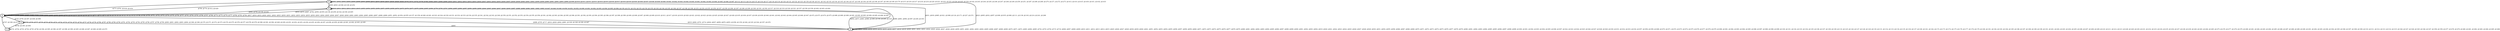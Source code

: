digraph G {
        node [style=rounded, penwidth=3, fontsize=20, shape=oval];
        "0f" -> "0f" [label="@601, @602, @603, @604, @605, @606, @607, @608, @624, @625, @626, @627, @628, @629, @630, @770, @771, @772, @779, @780, @906, @907, @908, @909, @910, @911, @912, @913, @914, @915, @916, @917, @933, @934, @935, @936, @937, @938, @939, @940, @941, @942, @958, @959, @960, @961, @962, @963, @964, @1009, @1010, @1011, @1012, @1013, @1014, @1015, @1016, @1017, @1018, @1019, @1020, @1036, @1037, @1038, @1039, @1040, @1041, @1042, @1043, @1044, @1045, @1061, @1062, @1063, @1064, @1065, @1066, @1067, @1112, @1113, @1114, @1115, @1116, @1117, @1118, @1119, @1120, @1121, @1122, @1123, @1139, @1140, @1141, @1142, @1143, @1144, @1145, @1146, @1147, @1148, @1164, @1165, @1166, @1167, @1168, @1169, @1170, @1215, @1216, @1217, @1218, @1219, @1220, @1221, @1222, @1223, @1224, @1225, @1226, @1242, @1243, @1244, @1245, @1246, @1247, @1248, @1249, @1250, @1251, @1267, @1268, @1269, @1270, @1271, @1272, @1273, @1413, @1414, @1415, @1430, @1431, @1432, @1433", color=black,arrowsize=1,style=bold,penwidth=3,fontsize=20];
"0f" -> "0e" [label="@609, @943, @1046, @1149, @1252", color=black,arrowsize=1,style=bold,penwidth=3,fontsize=20];
"0e" -> "0e" [label="@610, @611, @612, @613, @614, @615, @653, @654, @655, @656, @657, @658, @659, @674, @675, @676, @677, @678, @694, @695, @696, @759, @760, @761, @884, @885, @886, @887, @888, @889, @890, @944, @945, @946, @947, @948, @949, @987, @988, @989, @990, @991, @992, @993, @1047, @1048, @1049, @1050, @1051, @1052, @1090, @1091, @1092, @1093, @1094, @1095, @1096, @1150, @1151, @1152, @1153, @1154, @1155, @1193, @1194, @1195, @1196, @1197, @1198, @1199, @1253, @1254, @1255, @1256, @1257, @1258, @1296, @1297, @1298, @1299, @1300, @1301, @1302, @1317, @1318, @1319, @1320, @1321, @1337, @1338, @1339, @1402, @1403, @1404", color=black,arrowsize=1,style=bold,penwidth=3,fontsize=20];
"0e" -> "00" [label="@616, @679, @697, @762, @950, @1053, @1156, @1259, @1322, @1340, @1405", color=black,arrowsize=1,style=bold,penwidth=3,fontsize=20];
"00" -> "00" [label="@617, @618, @680, @681, @687, @688, @689, @690, @691, @692, @698, @699, @700, @706, @707, @708, @709, @710, @711, @712, @713, @718, @719, @720, @721, @722, @723, @748, @749, @750, @751, @752, @753, @754, @755, @756, @757, @763, @764, @765, @766, @767, @768, @774, @775, @776, @777, @782, @783, @784, @817, @818, @819, @820, @821, @822, @823, @830, @831, @832, @833, @834, @835, @836, @843, @844, @845, @846, @847, @848, @849, @862, @863, @864, @865, @866, @867, @868, @869, @951, @952, @1054, @1055, @1157, @1158, @1260, @1261, @1323, @1324, @1330, @1331, @1332, @1333, @1334, @1335, @1341, @1342, @1343, @1349, @1350, @1351, @1352, @1353, @1354, @1355, @1356, @1361, @1362, @1363, @1364, @1365, @1366, @1391, @1392, @1393, @1394, @1395, @1396, @1397, @1398, @1399, @1400, @1406, @1407, @1408, @1409, @1410, @1411, @1417, @1418, @1419, @1420, @1421, @1422, @1423, @1424, @1425, @1426, @1427, @1428, @1435, @1436, @1437, @1438, @1439, @1440, @1441, @1442, @1443, @1444, @1445, @1446, @1447, @1472, @1473, @1474, @1475, @1488, @1489, @1490, @1491, @1492, @1493, @1494, @1495, @1496, @1497", color=black,arrowsize=1,style=bold,penwidth=3,fontsize=20];
"00" -> "08" [label="@619, @682, @701, @714, @824, @837, @850, @870, @953, @1056, @1159, @1262, @1325, @1344, @1357, @1476", color=black,arrowsize=1,style=bold,penwidth=3,fontsize=20];
"08" -> "08" [label="@620, @621, @622, @632, @633, @634, @635, @636, @637, @638, @639, @640, @641, @642, @643, @644, @645, @646, @647, @648, @649, @650, @651, @661, @662, @663, @664, @665, @666, @667, @668, @669, @670, @671, @672, @683, @684, @685, @702, @703, @704, @715, @716, @806, @807, @808, @809, @810, @811, @812, @813, @814, @815, @825, @826, @827, @828, @838, @839, @840, @841, @851, @852, @853, @854, @855, @856, @857, @858, @859, @860, @871, @872, @873, @874, @875, @876, @877, @878, @879, @880, @881, @882, @892, @893, @894, @895, @896, @897, @898, @899, @900, @901, @902, @903, @904, @919, @920, @921, @922, @923, @924, @925, @926, @927, @928, @929, @930, @931, @954, @955, @956, @966, @967, @968, @969, @970, @971, @972, @973, @974, @975, @976, @977, @978, @979, @980, @981, @982, @983, @984, @985, @995, @996, @997, @998, @999, @1000, @1001, @1002, @1003, @1004, @1005, @1006, @1007, @1022, @1023, @1024, @1025, @1026, @1027, @1028, @1029, @1030, @1031, @1032, @1033, @1034, @1057, @1058, @1059, @1069, @1070, @1071, @1072, @1073, @1074, @1075, @1076, @1077, @1078, @1079, @1080, @1081, @1082, @1083, @1084, @1085, @1086, @1087, @1088, @1098, @1099, @1100, @1101, @1102, @1103, @1104, @1105, @1106, @1107, @1108, @1109, @1110, @1125, @1126, @1127, @1128, @1129, @1130, @1131, @1132, @1133, @1134, @1135, @1136, @1137, @1160, @1161, @1162, @1172, @1173, @1174, @1175, @1176, @1177, @1178, @1179, @1180, @1181, @1182, @1183, @1184, @1185, @1186, @1187, @1188, @1189, @1190, @1191, @1201, @1202, @1203, @1204, @1205, @1206, @1207, @1208, @1209, @1210, @1211, @1212, @1213, @1228, @1229, @1230, @1231, @1232, @1233, @1234, @1235, @1236, @1237, @1238, @1239, @1240, @1263, @1264, @1265, @1275, @1276, @1277, @1278, @1279, @1280, @1281, @1282, @1283, @1284, @1285, @1286, @1287, @1288, @1289, @1290, @1291, @1292, @1293, @1294, @1304, @1305, @1306, @1307, @1308, @1309, @1310, @1311, @1312, @1313, @1314, @1315, @1326, @1327, @1328, @1345, @1346, @1347, @1358, @1359, @1477, @1478, @1479, @1480, @1481, @1482, @1483, @1484, @1485, @1486", color=black,arrowsize=1,style=bold,penwidth=3,fontsize=20];
"08" -> "0f" [label="@623, @905, @932, @957, @1008, @1035, @1060, @1111, @1138, @1163, @1214, @1241, @1266", color=black,arrowsize=1,style=bold,penwidth=3,fontsize=20];
"0f" -> "08" [label="@631, @918, @965, @1021, @1068, @1124, @1171, @1227, @1274", color=black,arrowsize=1,style=bold,penwidth=3,fontsize=20];
"08" -> "0e" [label="@652, @673, @883, @986, @1089, @1192, @1295, @1316", color=black,arrowsize=1,style=bold,penwidth=3,fontsize=20];
"0e" -> "08" [label="@660, @891, @994, @1097, @1200, @1303", color=black,arrowsize=1,style=bold,penwidth=3,fontsize=20];
"08" -> "00" [label="@686, @705, @717, @816, @829, @842, @861, @1329, @1348, @1360, @1487", color=black,arrowsize=1,style=bold,penwidth=3,fontsize=20];
"00" -> "0e" [label="@693, @758, @1336, @1401", color=black,arrowsize=1,style=bold,penwidth=3,fontsize=20];
"00" -> "02" [label="@724, @785, @1367, @1448, @1498", color=black,arrowsize=1,style=bold,penwidth=3,fontsize=20];
"02" -> "02" [label="@725, @726, @727, @728, @729, @730, @731, @732, @733, @734, @735, @736, @737, @738, @739, @786, @787, @788, @789, @790, @791, @792, @793, @794, @795, @796, @797, @798, @799, @800, @801, @802, @803, @804, @1368, @1369, @1370, @1371, @1372, @1373, @1374, @1375, @1376, @1377, @1378, @1379, @1380, @1381, @1382, @1449, @1450, @1451, @1452, @1453, @1454, @1455, @1456, @1457, @1458, @1459, @1460, @1461, @1462, @1463, @1499", color=black,arrowsize=1,style=bold,penwidth=3,fontsize=20];
"02" -> "01" [label="@740, @1383, @1464", color=black,arrowsize=1,style=bold,penwidth=3,fontsize=20];
"01" -> "01" [label="@741, @742, @743, @744, @745, @746, @1384, @1385, @1386, @1387, @1388, @1389, @1465, @1466, @1467, @1468, @1469, @1470", color=black,arrowsize=1,style=bold,penwidth=3,fontsize=20];
"01" -> "00" [label="@747, @1390, @1471", color=black,arrowsize=1,style=bold,penwidth=3,fontsize=20];
"00" -> "0f" [label="@769, @778, @1412, @1429", color=black,arrowsize=1,style=bold,penwidth=3,fontsize=20];
"0f" -> "00" [label="@773, @781, @1416, @1434", color=black,arrowsize=1,style=bold,penwidth=3,fontsize=20];
"02" -> "08" [label="@805", color=black,arrowsize=1,style=bold,penwidth=3,fontsize=20];
}
